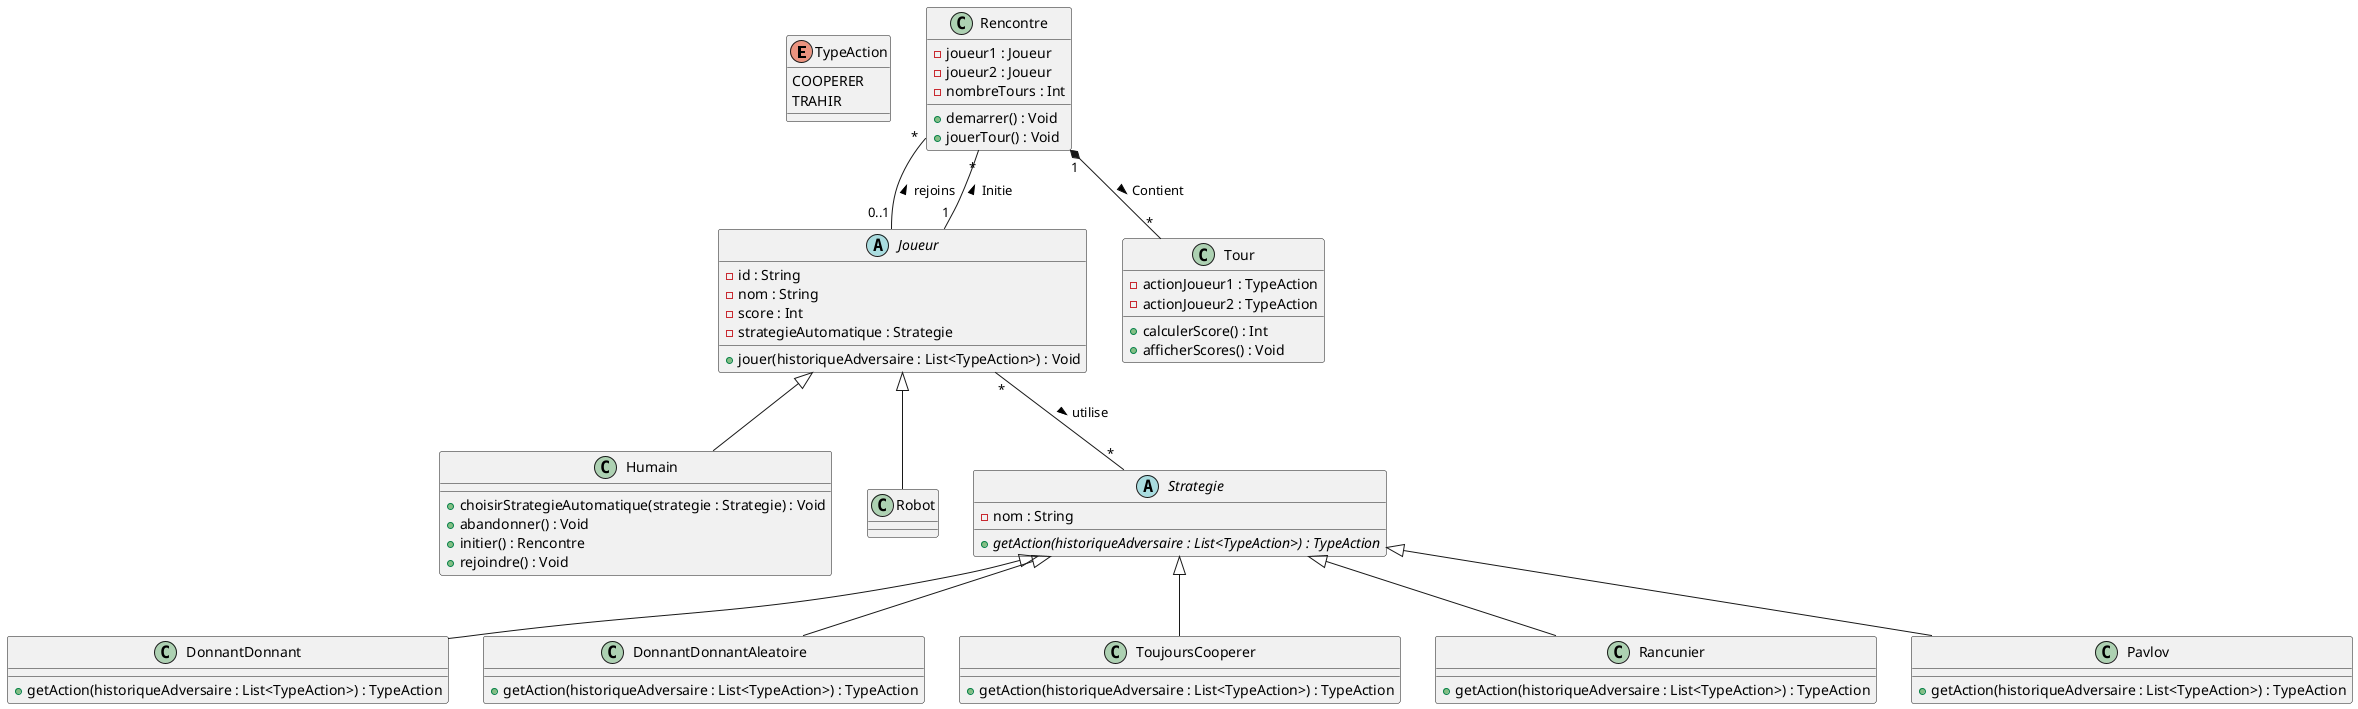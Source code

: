 @startuml

enum TypeAction {
    COOPERER
    TRAHIR
}


abstract Joueur {
    - id : String
    - nom : String
    - score : Int
    - strategieAutomatique : Strategie
    + jouer(historiqueAdversaire : List<TypeAction>) : Void
}


class Humain extends Joueur{
    + choisirStrategieAutomatique(strategie : Strategie) : Void
    + abandonner() : Void
    + initier() : Rencontre
    + rejoindre() : Void
}

class Robot extends Joueur {
    }


class Rencontre {
    - joueur1 : Joueur
    - joueur2 : Joueur
    - nombreTours : Int
    + demarrer() : Void
    + jouerTour() : Void

}

class Tour {
    - actionJoueur1 : TypeAction
    - actionJoueur2 : TypeAction
    + calculerScore() : Int
    + afficherScores() : Void
}

abstract class Strategie {
    - nom : String
    {abstract} + getAction(historiqueAdversaire : List<TypeAction>) : TypeAction
   }

class DonnantDonnant extends Strategie {
   + getAction(historiqueAdversaire : List<TypeAction>) : TypeAction

}

class DonnantDonnantAleatoire extends Strategie {
    + getAction(historiqueAdversaire : List<TypeAction>) : TypeAction

}

class ToujoursCooperer extends Strategie {
    + getAction(historiqueAdversaire : List<TypeAction>) : TypeAction

}

class Rancunier extends Strategie {
    + getAction(historiqueAdversaire : List<TypeAction>) : TypeAction

}

class Pavlov extends Strategie {
    + getAction(historiqueAdversaire : List<TypeAction>) : TypeAction

}


Joueur "*" -- "*" Strategie : utilise >
Rencontre "*" -- "0..1" Joueur : rejoins <
Rencontre "*" -- "1" Joueur : Initie <
Rencontre "1" *-- "*" Tour : Contient >

@enduml
